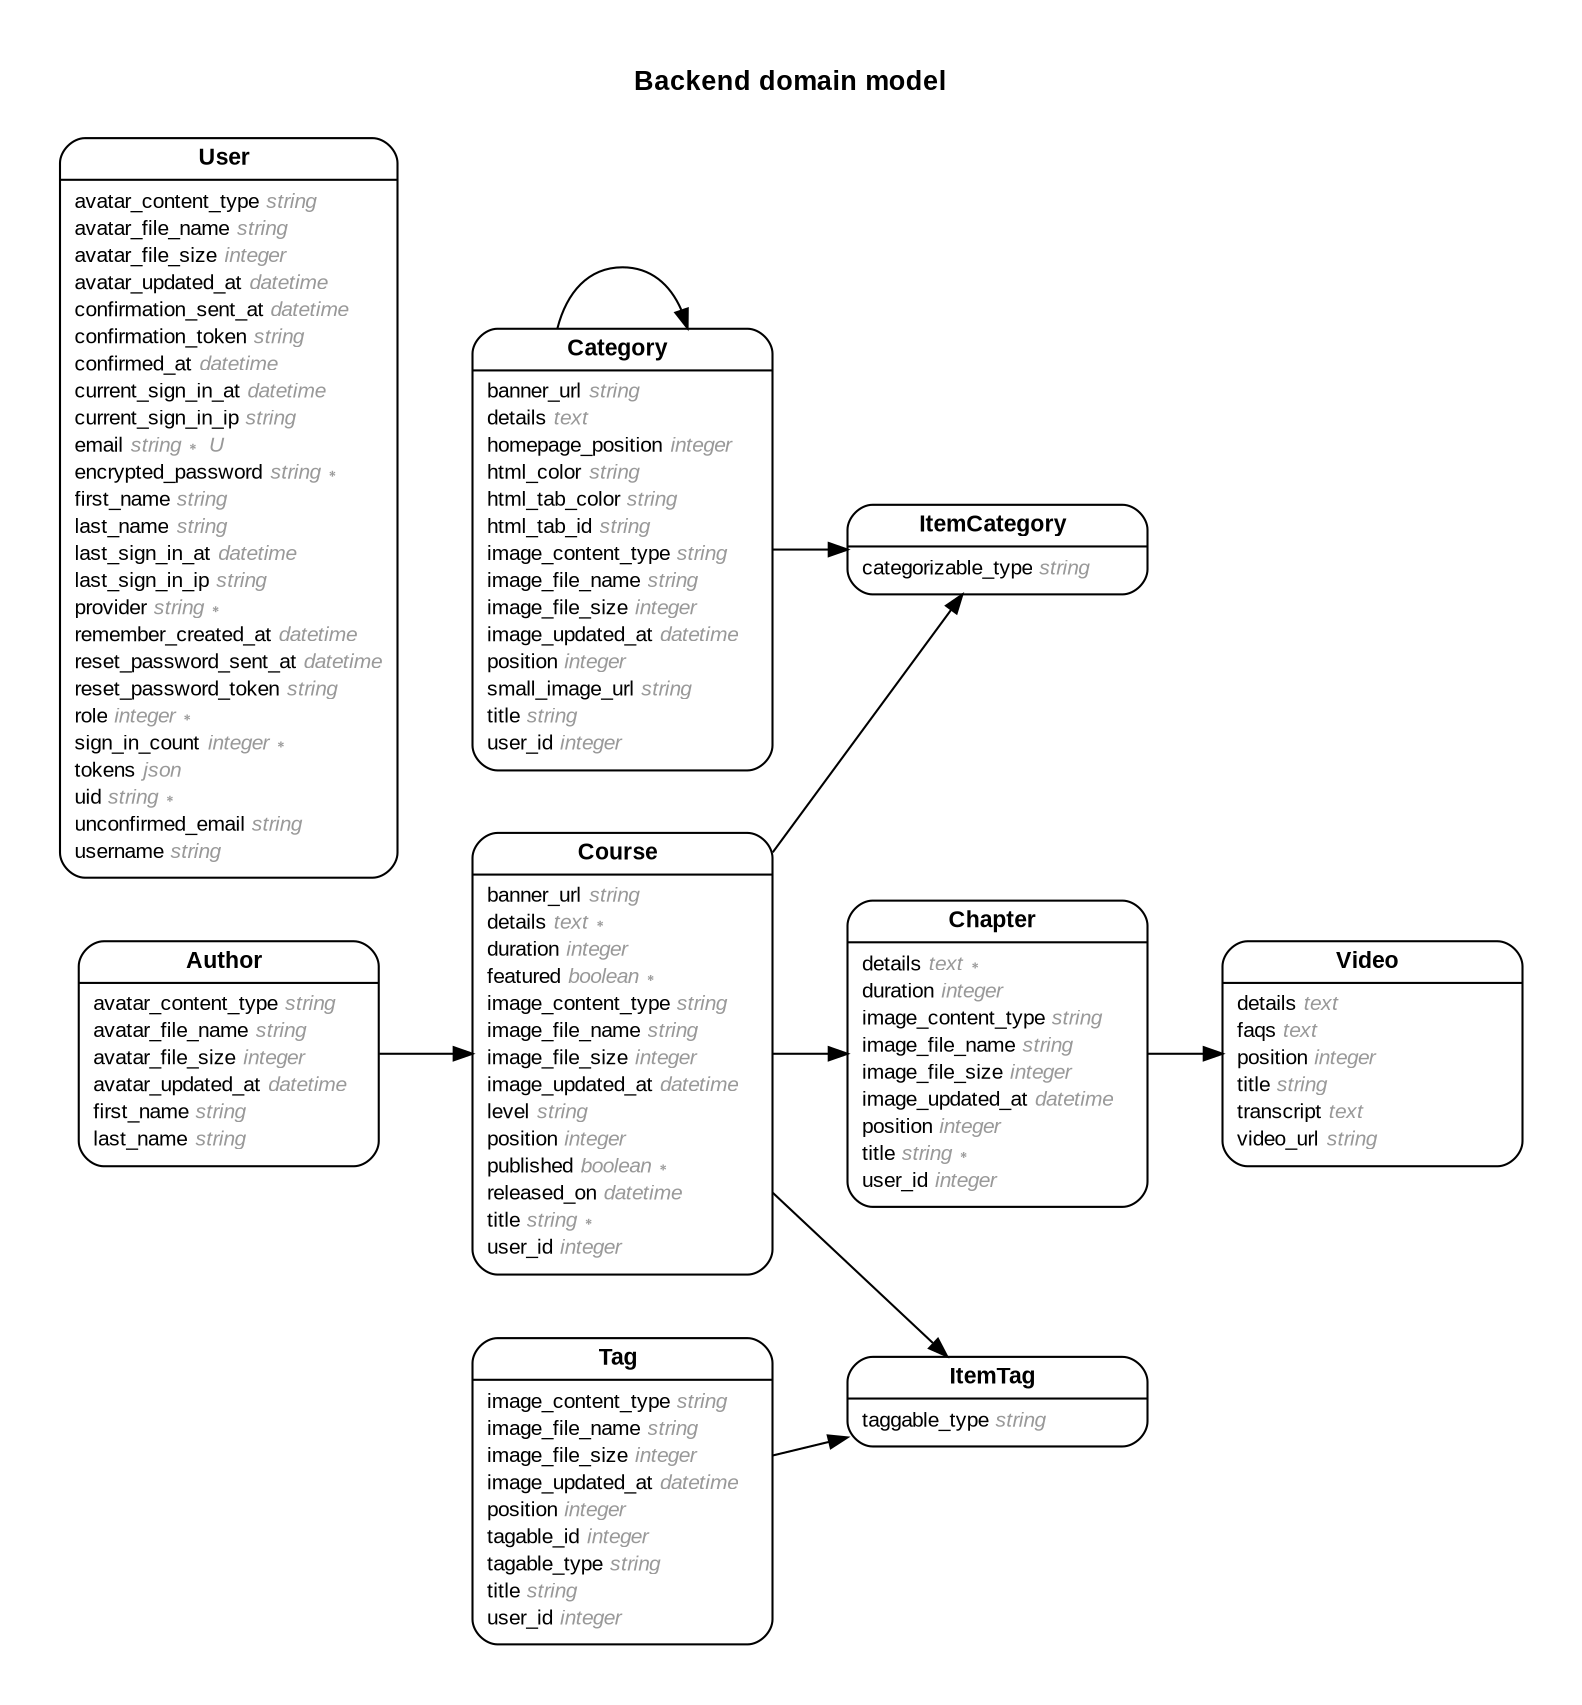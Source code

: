 digraph Backend {
rankdir = "LR";
ranksep = "0.5";
nodesep = "0.4";
pad = "0.4,0.4";
margin = "0,0";
concentrate = "true";
labelloc = "t";
fontsize = "13";
fontname = "Arial Bold";
node[ shape  =  "Mrecord" , fontsize  =  "10" , fontname  =  "Arial" , margin  =  "0.07,0.05" , penwidth  =  "1.0"];
edge[ fontname  =  "Arial" , fontsize  =  "7" , dir  =  "both" , arrowsize  =  "0.9" , penwidth  =  "1.0" , labelangle  =  "32" , labeldistance  =  "1.8"];
label = "Backend domain model\n\n";
m_Author [label = <<table border="0" align="center" cellspacing="0.5" cellpadding="0" width="134">
  <tr><td align="center" valign="bottom" width="130"><font face="Arial Bold" point-size="11">Author</font></td></tr>
</table>
|
<table border="0" align="left" cellspacing="2" cellpadding="0" width="134">
  <tr><td align="left" width="130" port="avatar_content_type">avatar_content_type <font face="Arial Italic" color="grey60">string</font></td></tr>
  <tr><td align="left" width="130" port="avatar_file_name">avatar_file_name <font face="Arial Italic" color="grey60">string</font></td></tr>
  <tr><td align="left" width="130" port="avatar_file_size">avatar_file_size <font face="Arial Italic" color="grey60">integer</font></td></tr>
  <tr><td align="left" width="130" port="avatar_updated_at">avatar_updated_at <font face="Arial Italic" color="grey60">datetime</font></td></tr>
  <tr><td align="left" width="130" port="first_name">first_name <font face="Arial Italic" color="grey60">string</font></td></tr>
  <tr><td align="left" width="130" port="last_name">last_name <font face="Arial Italic" color="grey60">string</font></td></tr>
</table>
>];
m_Category [label = <<table border="0" align="center" cellspacing="0.5" cellpadding="0" width="134">
  <tr><td align="center" valign="bottom" width="130"><font face="Arial Bold" point-size="11">Category</font></td></tr>
</table>
|
<table border="0" align="left" cellspacing="2" cellpadding="0" width="134">
  <tr><td align="left" width="130" port="banner_url">banner_url <font face="Arial Italic" color="grey60">string</font></td></tr>
  <tr><td align="left" width="130" port="details">details <font face="Arial Italic" color="grey60">text</font></td></tr>
  <tr><td align="left" width="130" port="homepage_position">homepage_position <font face="Arial Italic" color="grey60">integer</font></td></tr>
  <tr><td align="left" width="130" port="html_color">html_color <font face="Arial Italic" color="grey60">string</font></td></tr>
  <tr><td align="left" width="130" port="html_tab_color">html_tab_color <font face="Arial Italic" color="grey60">string</font></td></tr>
  <tr><td align="left" width="130" port="html_tab_id">html_tab_id <font face="Arial Italic" color="grey60">string</font></td></tr>
  <tr><td align="left" width="130" port="image_content_type">image_content_type <font face="Arial Italic" color="grey60">string</font></td></tr>
  <tr><td align="left" width="130" port="image_file_name">image_file_name <font face="Arial Italic" color="grey60">string</font></td></tr>
  <tr><td align="left" width="130" port="image_file_size">image_file_size <font face="Arial Italic" color="grey60">integer</font></td></tr>
  <tr><td align="left" width="130" port="image_updated_at">image_updated_at <font face="Arial Italic" color="grey60">datetime</font></td></tr>
  <tr><td align="left" width="130" port="position">position <font face="Arial Italic" color="grey60">integer</font></td></tr>
  <tr><td align="left" width="130" port="small_image_url">small_image_url <font face="Arial Italic" color="grey60">string</font></td></tr>
  <tr><td align="left" width="130" port="title">title <font face="Arial Italic" color="grey60">string</font></td></tr>
  <tr><td align="left" width="130" port="user_id">user_id <font face="Arial Italic" color="grey60">integer</font></td></tr>
</table>
>];
m_Chapter [label = <<table border="0" align="center" cellspacing="0.5" cellpadding="0" width="134">
  <tr><td align="center" valign="bottom" width="130"><font face="Arial Bold" point-size="11">Chapter</font></td></tr>
</table>
|
<table border="0" align="left" cellspacing="2" cellpadding="0" width="134">
  <tr><td align="left" width="130" port="details">details <font face="Arial Italic" color="grey60">text ∗</font></td></tr>
  <tr><td align="left" width="130" port="duration">duration <font face="Arial Italic" color="grey60">integer</font></td></tr>
  <tr><td align="left" width="130" port="image_content_type">image_content_type <font face="Arial Italic" color="grey60">string</font></td></tr>
  <tr><td align="left" width="130" port="image_file_name">image_file_name <font face="Arial Italic" color="grey60">string</font></td></tr>
  <tr><td align="left" width="130" port="image_file_size">image_file_size <font face="Arial Italic" color="grey60">integer</font></td></tr>
  <tr><td align="left" width="130" port="image_updated_at">image_updated_at <font face="Arial Italic" color="grey60">datetime</font></td></tr>
  <tr><td align="left" width="130" port="position">position <font face="Arial Italic" color="grey60">integer</font></td></tr>
  <tr><td align="left" width="130" port="title">title <font face="Arial Italic" color="grey60">string ∗</font></td></tr>
  <tr><td align="left" width="130" port="user_id">user_id <font face="Arial Italic" color="grey60">integer</font></td></tr>
</table>
>];
m_Course [label = <<table border="0" align="center" cellspacing="0.5" cellpadding="0" width="134">
  <tr><td align="center" valign="bottom" width="130"><font face="Arial Bold" point-size="11">Course</font></td></tr>
</table>
|
<table border="0" align="left" cellspacing="2" cellpadding="0" width="134">
  <tr><td align="left" width="130" port="banner_url">banner_url <font face="Arial Italic" color="grey60">string</font></td></tr>
  <tr><td align="left" width="130" port="details">details <font face="Arial Italic" color="grey60">text ∗</font></td></tr>
  <tr><td align="left" width="130" port="duration">duration <font face="Arial Italic" color="grey60">integer</font></td></tr>
  <tr><td align="left" width="130" port="featured">featured <font face="Arial Italic" color="grey60">boolean ∗</font></td></tr>
  <tr><td align="left" width="130" port="image_content_type">image_content_type <font face="Arial Italic" color="grey60">string</font></td></tr>
  <tr><td align="left" width="130" port="image_file_name">image_file_name <font face="Arial Italic" color="grey60">string</font></td></tr>
  <tr><td align="left" width="130" port="image_file_size">image_file_size <font face="Arial Italic" color="grey60">integer</font></td></tr>
  <tr><td align="left" width="130" port="image_updated_at">image_updated_at <font face="Arial Italic" color="grey60">datetime</font></td></tr>
  <tr><td align="left" width="130" port="level">level <font face="Arial Italic" color="grey60">string</font></td></tr>
  <tr><td align="left" width="130" port="position">position <font face="Arial Italic" color="grey60">integer</font></td></tr>
  <tr><td align="left" width="130" port="published">published <font face="Arial Italic" color="grey60">boolean ∗</font></td></tr>
  <tr><td align="left" width="130" port="released_on">released_on <font face="Arial Italic" color="grey60">datetime</font></td></tr>
  <tr><td align="left" width="130" port="title">title <font face="Arial Italic" color="grey60">string ∗</font></td></tr>
  <tr><td align="left" width="130" port="user_id">user_id <font face="Arial Italic" color="grey60">integer</font></td></tr>
</table>
>];
m_ItemCategory [label = <<table border="0" align="center" cellspacing="0.5" cellpadding="0" width="134">
  <tr><td align="center" valign="bottom" width="130"><font face="Arial Bold" point-size="11">ItemCategory</font></td></tr>
</table>
|
<table border="0" align="left" cellspacing="2" cellpadding="0" width="134">
  <tr><td align="left" width="130" port="categorizable_type">categorizable_type <font face="Arial Italic" color="grey60">string</font></td></tr>
</table>
>];
m_ItemTag [label = <<table border="0" align="center" cellspacing="0.5" cellpadding="0" width="134">
  <tr><td align="center" valign="bottom" width="130"><font face="Arial Bold" point-size="11">ItemTag</font></td></tr>
</table>
|
<table border="0" align="left" cellspacing="2" cellpadding="0" width="134">
  <tr><td align="left" width="130" port="taggable_type">taggable_type <font face="Arial Italic" color="grey60">string</font></td></tr>
</table>
>];
m_Tag [label = <<table border="0" align="center" cellspacing="0.5" cellpadding="0" width="134">
  <tr><td align="center" valign="bottom" width="130"><font face="Arial Bold" point-size="11">Tag</font></td></tr>
</table>
|
<table border="0" align="left" cellspacing="2" cellpadding="0" width="134">
  <tr><td align="left" width="130" port="image_content_type">image_content_type <font face="Arial Italic" color="grey60">string</font></td></tr>
  <tr><td align="left" width="130" port="image_file_name">image_file_name <font face="Arial Italic" color="grey60">string</font></td></tr>
  <tr><td align="left" width="130" port="image_file_size">image_file_size <font face="Arial Italic" color="grey60">integer</font></td></tr>
  <tr><td align="left" width="130" port="image_updated_at">image_updated_at <font face="Arial Italic" color="grey60">datetime</font></td></tr>
  <tr><td align="left" width="130" port="position">position <font face="Arial Italic" color="grey60">integer</font></td></tr>
  <tr><td align="left" width="130" port="tagable_id">tagable_id <font face="Arial Italic" color="grey60">integer</font></td></tr>
  <tr><td align="left" width="130" port="tagable_type">tagable_type <font face="Arial Italic" color="grey60">string</font></td></tr>
  <tr><td align="left" width="130" port="title">title <font face="Arial Italic" color="grey60">string</font></td></tr>
  <tr><td align="left" width="130" port="user_id">user_id <font face="Arial Italic" color="grey60">integer</font></td></tr>
</table>
>];
m_User [label = <<table border="0" align="center" cellspacing="0.5" cellpadding="0" width="134">
  <tr><td align="center" valign="bottom" width="130"><font face="Arial Bold" point-size="11">User</font></td></tr>
</table>
|
<table border="0" align="left" cellspacing="2" cellpadding="0" width="134">
  <tr><td align="left" width="130" port="avatar_content_type">avatar_content_type <font face="Arial Italic" color="grey60">string</font></td></tr>
  <tr><td align="left" width="130" port="avatar_file_name">avatar_file_name <font face="Arial Italic" color="grey60">string</font></td></tr>
  <tr><td align="left" width="130" port="avatar_file_size">avatar_file_size <font face="Arial Italic" color="grey60">integer</font></td></tr>
  <tr><td align="left" width="130" port="avatar_updated_at">avatar_updated_at <font face="Arial Italic" color="grey60">datetime</font></td></tr>
  <tr><td align="left" width="130" port="confirmation_sent_at">confirmation_sent_at <font face="Arial Italic" color="grey60">datetime</font></td></tr>
  <tr><td align="left" width="130" port="confirmation_token">confirmation_token <font face="Arial Italic" color="grey60">string</font></td></tr>
  <tr><td align="left" width="130" port="confirmed_at">confirmed_at <font face="Arial Italic" color="grey60">datetime</font></td></tr>
  <tr><td align="left" width="130" port="current_sign_in_at">current_sign_in_at <font face="Arial Italic" color="grey60">datetime</font></td></tr>
  <tr><td align="left" width="130" port="current_sign_in_ip">current_sign_in_ip <font face="Arial Italic" color="grey60">string</font></td></tr>
  <tr><td align="left" width="130" port="email">email <font face="Arial Italic" color="grey60">string ∗ U</font></td></tr>
  <tr><td align="left" width="130" port="encrypted_password">encrypted_password <font face="Arial Italic" color="grey60">string ∗</font></td></tr>
  <tr><td align="left" width="130" port="first_name">first_name <font face="Arial Italic" color="grey60">string</font></td></tr>
  <tr><td align="left" width="130" port="last_name">last_name <font face="Arial Italic" color="grey60">string</font></td></tr>
  <tr><td align="left" width="130" port="last_sign_in_at">last_sign_in_at <font face="Arial Italic" color="grey60">datetime</font></td></tr>
  <tr><td align="left" width="130" port="last_sign_in_ip">last_sign_in_ip <font face="Arial Italic" color="grey60">string</font></td></tr>
  <tr><td align="left" width="130" port="provider">provider <font face="Arial Italic" color="grey60">string ∗</font></td></tr>
  <tr><td align="left" width="130" port="remember_created_at">remember_created_at <font face="Arial Italic" color="grey60">datetime</font></td></tr>
  <tr><td align="left" width="130" port="reset_password_sent_at">reset_password_sent_at <font face="Arial Italic" color="grey60">datetime</font></td></tr>
  <tr><td align="left" width="130" port="reset_password_token">reset_password_token <font face="Arial Italic" color="grey60">string</font></td></tr>
  <tr><td align="left" width="130" port="role">role <font face="Arial Italic" color="grey60">integer ∗</font></td></tr>
  <tr><td align="left" width="130" port="sign_in_count">sign_in_count <font face="Arial Italic" color="grey60">integer ∗</font></td></tr>
  <tr><td align="left" width="130" port="tokens">tokens <font face="Arial Italic" color="grey60">json</font></td></tr>
  <tr><td align="left" width="130" port="uid">uid <font face="Arial Italic" color="grey60">string ∗</font></td></tr>
  <tr><td align="left" width="130" port="unconfirmed_email">unconfirmed_email <font face="Arial Italic" color="grey60">string</font></td></tr>
  <tr><td align="left" width="130" port="username">username <font face="Arial Italic" color="grey60">string</font></td></tr>
</table>
>];
m_Video [label = <<table border="0" align="center" cellspacing="0.5" cellpadding="0" width="134">
  <tr><td align="center" valign="bottom" width="130"><font face="Arial Bold" point-size="11">Video</font></td></tr>
</table>
|
<table border="0" align="left" cellspacing="2" cellpadding="0" width="134">
  <tr><td align="left" width="130" port="details">details <font face="Arial Italic" color="grey60">text</font></td></tr>
  <tr><td align="left" width="130" port="faqs">faqs <font face="Arial Italic" color="grey60">text</font></td></tr>
  <tr><td align="left" width="130" port="position">position <font face="Arial Italic" color="grey60">integer</font></td></tr>
  <tr><td align="left" width="130" port="title">title <font face="Arial Italic" color="grey60">string</font></td></tr>
  <tr><td align="left" width="130" port="transcript">transcript <font face="Arial Italic" color="grey60">text</font></td></tr>
  <tr><td align="left" width="130" port="video_url">video_url <font face="Arial Italic" color="grey60">string</font></td></tr>
</table>
>];
  m_Category -> m_Category [arrowhead = "normal", arrowtail = "none", weight = "2"];
  m_Category -> m_Course [style = "dotted", arrowhead = "normal", arrowtail = "none", weight = "2", constraint = "false"];
  m_Category -> m_ItemCategory [arrowhead = "normal", arrowtail = "none", weight = "2"];
  m_Course -> m_Chapter [arrowhead = "normal", arrowtail = "none", weight = "2"];
  m_Chapter -> m_Video [arrowhead = "normal", arrowtail = "none", weight = "1"];
  m_Author -> m_Course [arrowhead = "normal", arrowtail = "none", weight = "1"];
  m_Course -> m_ItemTag [arrowhead = "normal", arrowtail = "none", weight = "1"];
  m_Course -> m_Tag [style = "dotted", arrowhead = "normal", arrowtail = "none", weight = "1", constraint = "false"];
  m_Course -> m_ItemCategory [arrowhead = "normal", arrowtail = "none", weight = "1"];
  m_Tag -> m_ItemTag [arrowhead = "normal", arrowtail = "none", weight = "1"];
}

